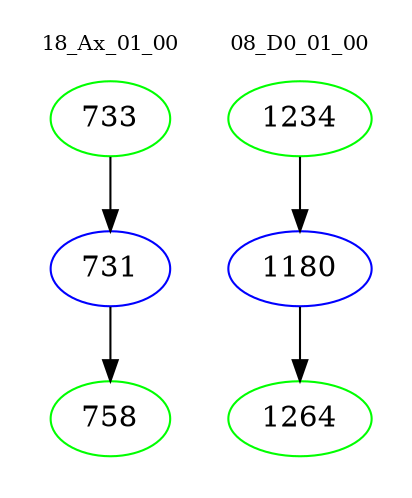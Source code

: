 digraph{
subgraph cluster_0 {
color = white
label = "18_Ax_01_00";
fontsize=10;
T0_733 [label="733", color="green"]
T0_733 -> T0_731 [color="black"]
T0_731 [label="731", color="blue"]
T0_731 -> T0_758 [color="black"]
T0_758 [label="758", color="green"]
}
subgraph cluster_1 {
color = white
label = "08_D0_01_00";
fontsize=10;
T1_1234 [label="1234", color="green"]
T1_1234 -> T1_1180 [color="black"]
T1_1180 [label="1180", color="blue"]
T1_1180 -> T1_1264 [color="black"]
T1_1264 [label="1264", color="green"]
}
}
